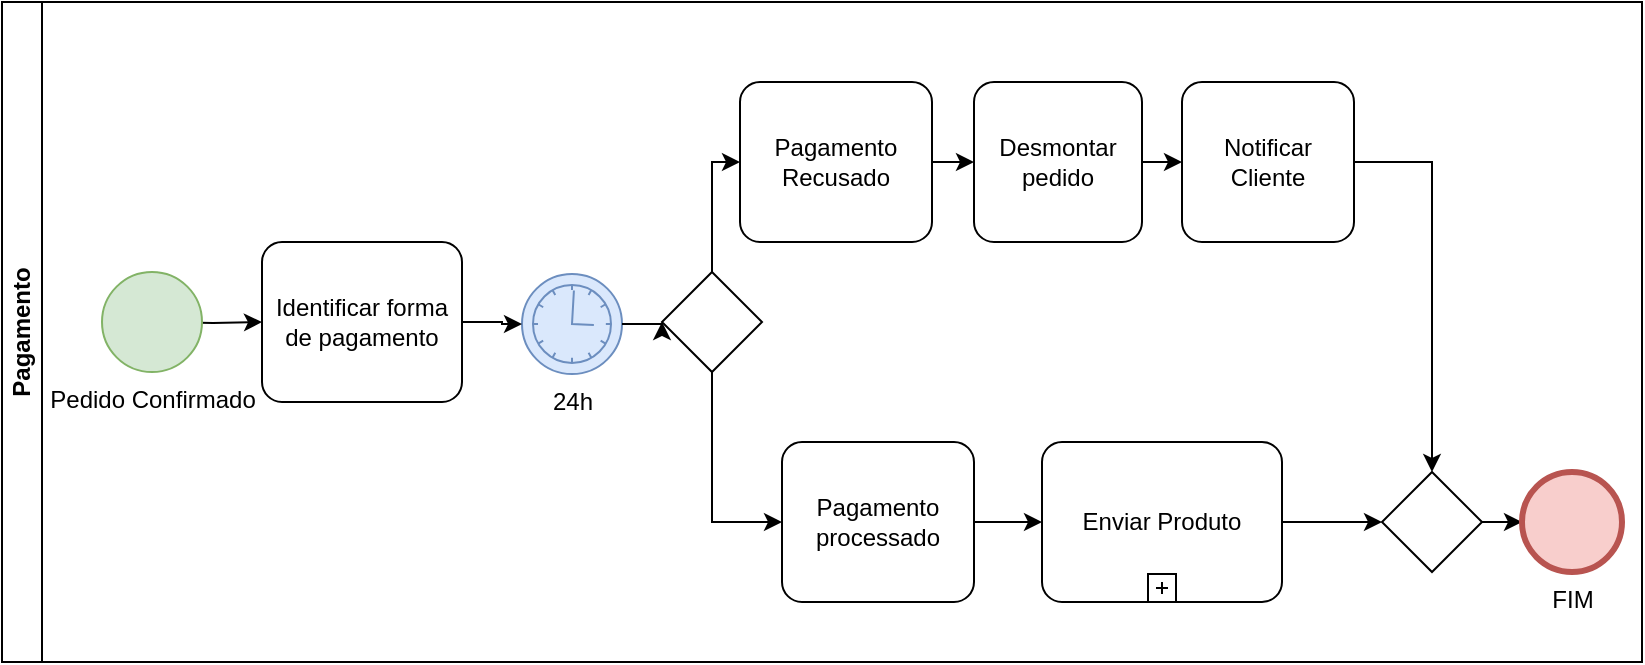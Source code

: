 <mxfile version="24.0.2" type="google">
  <diagram name="Página-1" id="OjZT7pI5maj-f8U6zp7q">
    <mxGraphModel dx="1035" dy="1691" grid="1" gridSize="10" guides="1" tooltips="1" connect="1" arrows="1" fold="1" page="1" pageScale="1" pageWidth="827" pageHeight="1169" math="0" shadow="0">
      <root>
        <mxCell id="0" />
        <mxCell id="1" parent="0" />
        <mxCell id="cxyJaT6dFI7wuqc5qWj--47" value="Pagamento" style="swimlane;startSize=20;horizontal=0;html=1;whiteSpace=wrap;" vertex="1" parent="1">
          <mxGeometry y="-10" width="820" height="330" as="geometry" />
        </mxCell>
        <mxCell id="cxyJaT6dFI7wuqc5qWj--3" value="Identificar forma de pagamento" style="points=[[0.25,0,0],[0.5,0,0],[0.75,0,0],[1,0.25,0],[1,0.5,0],[1,0.75,0],[0.75,1,0],[0.5,1,0],[0.25,1,0],[0,0.75,0],[0,0.5,0],[0,0.25,0]];shape=mxgraph.bpmn.task;whiteSpace=wrap;rectStyle=rounded;size=10;html=1;container=1;expand=0;collapsible=0;taskMarker=abstract;" vertex="1" parent="cxyJaT6dFI7wuqc5qWj--47">
          <mxGeometry x="130" y="120" width="100" height="80" as="geometry" />
        </mxCell>
        <mxCell id="cxyJaT6dFI7wuqc5qWj--4" value="24h" style="points=[[0.145,0.145,0],[0.5,0,0],[0.855,0.145,0],[1,0.5,0],[0.855,0.855,0],[0.5,1,0],[0.145,0.855,0],[0,0.5,0]];shape=mxgraph.bpmn.event;html=1;verticalLabelPosition=bottom;labelBackgroundColor=#ffffff;verticalAlign=top;align=center;perimeter=ellipsePerimeter;outlineConnect=0;aspect=fixed;outline=standard;symbol=timer;fillColor=#dae8fc;strokeColor=#6c8ebf;" vertex="1" parent="cxyJaT6dFI7wuqc5qWj--47">
          <mxGeometry x="260" y="136" width="50" height="50" as="geometry" />
        </mxCell>
        <mxCell id="cxyJaT6dFI7wuqc5qWj--12" style="edgeStyle=orthogonalEdgeStyle;rounded=0;orthogonalLoop=1;jettySize=auto;html=1;entryX=0;entryY=0.5;entryDx=0;entryDy=0;entryPerimeter=0;" edge="1" parent="cxyJaT6dFI7wuqc5qWj--47" target="cxyJaT6dFI7wuqc5qWj--3">
          <mxGeometry relative="1" as="geometry">
            <mxPoint x="80" y="160.0" as="sourcePoint" />
          </mxGeometry>
        </mxCell>
        <mxCell id="cxyJaT6dFI7wuqc5qWj--20" value="Pagamento processado" style="points=[[0.25,0,0],[0.5,0,0],[0.75,0,0],[1,0.25,0],[1,0.5,0],[1,0.75,0],[0.75,1,0],[0.5,1,0],[0.25,1,0],[0,0.75,0],[0,0.5,0],[0,0.25,0]];shape=mxgraph.bpmn.task;whiteSpace=wrap;rectStyle=rounded;size=10;html=1;container=1;expand=0;collapsible=0;taskMarker=abstract;" vertex="1" parent="cxyJaT6dFI7wuqc5qWj--47">
          <mxGeometry x="390" y="220" width="96" height="80" as="geometry" />
        </mxCell>
        <mxCell id="cxyJaT6dFI7wuqc5qWj--23" value="" style="points=[[0.25,0.25,0],[0.5,0,0],[0.75,0.25,0],[1,0.5,0],[0.75,0.75,0],[0.5,1,0],[0.25,0.75,0],[0,0.5,0]];shape=mxgraph.bpmn.gateway2;html=1;verticalLabelPosition=bottom;labelBackgroundColor=#ffffff;verticalAlign=top;align=center;perimeter=rhombusPerimeter;outlineConnect=0;outline=none;symbol=none;" vertex="1" parent="cxyJaT6dFI7wuqc5qWj--47">
          <mxGeometry x="330" y="135" width="50" height="50" as="geometry" />
        </mxCell>
        <mxCell id="cxyJaT6dFI7wuqc5qWj--24" style="edgeStyle=orthogonalEdgeStyle;rounded=0;orthogonalLoop=1;jettySize=auto;html=1;entryX=0;entryY=0.5;entryDx=0;entryDy=0;entryPerimeter=0;" edge="1" parent="cxyJaT6dFI7wuqc5qWj--47" source="cxyJaT6dFI7wuqc5qWj--3" target="cxyJaT6dFI7wuqc5qWj--4">
          <mxGeometry relative="1" as="geometry">
            <mxPoint x="250" y="160" as="targetPoint" />
          </mxGeometry>
        </mxCell>
        <mxCell id="cxyJaT6dFI7wuqc5qWj--26" style="edgeStyle=orthogonalEdgeStyle;rounded=0;orthogonalLoop=1;jettySize=auto;html=1;entryX=0;entryY=0.5;entryDx=0;entryDy=0;entryPerimeter=0;" edge="1" parent="cxyJaT6dFI7wuqc5qWj--47" source="cxyJaT6dFI7wuqc5qWj--4" target="cxyJaT6dFI7wuqc5qWj--23">
          <mxGeometry relative="1" as="geometry" />
        </mxCell>
        <mxCell id="cxyJaT6dFI7wuqc5qWj--37" style="edgeStyle=orthogonalEdgeStyle;rounded=0;orthogonalLoop=1;jettySize=auto;html=1;entryX=0;entryY=0.5;entryDx=0;entryDy=0;entryPerimeter=0;exitX=0.5;exitY=0;exitDx=0;exitDy=0;exitPerimeter=0;" edge="1" parent="cxyJaT6dFI7wuqc5qWj--47" source="cxyJaT6dFI7wuqc5qWj--23" target="cxyJaT6dFI7wuqc5qWj--27">
          <mxGeometry relative="1" as="geometry">
            <mxPoint x="380" y="80.0" as="targetPoint" />
            <Array as="points">
              <mxPoint x="355" y="80" />
            </Array>
          </mxGeometry>
        </mxCell>
        <mxCell id="cxyJaT6dFI7wuqc5qWj--41" style="edgeStyle=orthogonalEdgeStyle;rounded=0;orthogonalLoop=1;jettySize=auto;html=1;entryX=0;entryY=0.5;entryDx=0;entryDy=0;entryPerimeter=0;exitX=0.5;exitY=1;exitDx=0;exitDy=0;exitPerimeter=0;" edge="1" parent="cxyJaT6dFI7wuqc5qWj--47" source="cxyJaT6dFI7wuqc5qWj--23" target="cxyJaT6dFI7wuqc5qWj--20">
          <mxGeometry relative="1" as="geometry" />
        </mxCell>
        <mxCell id="cxyJaT6dFI7wuqc5qWj--1" value="Pedido Confirmado" style="points=[[0.145,0.145,0],[0.5,0,0],[0.855,0.145,0],[1,0.5,0],[0.855,0.855,0],[0.5,1,0],[0.145,0.855,0],[0,0.5,0]];shape=mxgraph.bpmn.event;html=1;verticalLabelPosition=bottom;labelBackgroundColor=#ffffff;verticalAlign=top;align=center;perimeter=ellipsePerimeter;outlineConnect=0;aspect=fixed;outline=standard;symbol=general;fillColor=#d5e8d4;strokeColor=#82b366;" vertex="1" parent="cxyJaT6dFI7wuqc5qWj--47">
          <mxGeometry x="50" y="135" width="50" height="50" as="geometry" />
        </mxCell>
        <mxCell id="cxyJaT6dFI7wuqc5qWj--27" value="Pagamento Recusado" style="points=[[0.25,0,0],[0.5,0,0],[0.75,0,0],[1,0.25,0],[1,0.5,0],[1,0.75,0],[0.75,1,0],[0.5,1,0],[0.25,1,0],[0,0.75,0],[0,0.5,0],[0,0.25,0]];shape=mxgraph.bpmn.task;whiteSpace=wrap;rectStyle=rounded;size=10;html=1;container=1;expand=0;collapsible=0;taskMarker=abstract;" vertex="1" parent="cxyJaT6dFI7wuqc5qWj--47">
          <mxGeometry x="369" y="40" width="96" height="80" as="geometry" />
        </mxCell>
        <mxCell id="cxyJaT6dFI7wuqc5qWj--44" value="Desmontar pedido" style="points=[[0.25,0,0],[0.5,0,0],[0.75,0,0],[1,0.25,0],[1,0.5,0],[1,0.75,0],[0.75,1,0],[0.5,1,0],[0.25,1,0],[0,0.75,0],[0,0.5,0],[0,0.25,0]];shape=mxgraph.bpmn.task;whiteSpace=wrap;rectStyle=rounded;size=10;html=1;container=1;expand=0;collapsible=0;taskMarker=abstract;" vertex="1" parent="cxyJaT6dFI7wuqc5qWj--47">
          <mxGeometry x="486" y="40" width="84" height="80" as="geometry" />
        </mxCell>
        <mxCell id="cxyJaT6dFI7wuqc5qWj--46" style="edgeStyle=orthogonalEdgeStyle;rounded=0;orthogonalLoop=1;jettySize=auto;html=1;entryX=0;entryY=0.5;entryDx=0;entryDy=0;entryPerimeter=0;exitX=1;exitY=0.5;exitDx=0;exitDy=0;exitPerimeter=0;" edge="1" parent="cxyJaT6dFI7wuqc5qWj--47" source="cxyJaT6dFI7wuqc5qWj--27" target="cxyJaT6dFI7wuqc5qWj--44">
          <mxGeometry relative="1" as="geometry">
            <mxPoint x="476" y="80.0" as="sourcePoint" />
            <mxPoint x="506" y="80.0" as="targetPoint" />
          </mxGeometry>
        </mxCell>
        <mxCell id="cxyJaT6dFI7wuqc5qWj--29" value="Notificar Cliente" style="points=[[0.25,0,0],[0.5,0,0],[0.75,0,0],[1,0.25,0],[1,0.5,0],[1,0.75,0],[0.75,1,0],[0.5,1,0],[0.25,1,0],[0,0.75,0],[0,0.5,0],[0,0.25,0]];shape=mxgraph.bpmn.task;whiteSpace=wrap;rectStyle=rounded;size=10;html=1;container=1;expand=0;collapsible=0;taskMarker=abstract;" vertex="1" parent="cxyJaT6dFI7wuqc5qWj--47">
          <mxGeometry x="590" y="40" width="86" height="80" as="geometry" />
        </mxCell>
        <mxCell id="cxyJaT6dFI7wuqc5qWj--45" style="edgeStyle=orthogonalEdgeStyle;rounded=0;orthogonalLoop=1;jettySize=auto;html=1;exitX=1;exitY=0.5;exitDx=0;exitDy=0;exitPerimeter=0;entryX=0;entryY=0.5;entryDx=0;entryDy=0;entryPerimeter=0;" edge="1" parent="cxyJaT6dFI7wuqc5qWj--47" source="cxyJaT6dFI7wuqc5qWj--44" target="cxyJaT6dFI7wuqc5qWj--29">
          <mxGeometry relative="1" as="geometry">
            <mxPoint x="603" y="80" as="sourcePoint" />
            <mxPoint x="614.0" y="80.0" as="targetPoint" />
          </mxGeometry>
        </mxCell>
        <mxCell id="cxyJaT6dFI7wuqc5qWj--11" value="Enviar Produto" style="points=[[0.25,0,0],[0.5,0,0],[0.75,0,0],[1,0.25,0],[1,0.5,0],[1,0.75,0],[0.75,1,0],[0.5,1,0],[0.25,1,0],[0,0.75,0],[0,0.5,0],[0,0.25,0]];shape=mxgraph.bpmn.task;whiteSpace=wrap;rectStyle=rounded;size=10;html=1;container=1;expand=0;collapsible=0;taskMarker=abstract;isLoopSub=1;" vertex="1" parent="cxyJaT6dFI7wuqc5qWj--47">
          <mxGeometry x="520" y="220" width="120" height="80" as="geometry" />
        </mxCell>
        <mxCell id="cxyJaT6dFI7wuqc5qWj--43" style="edgeStyle=orthogonalEdgeStyle;rounded=0;orthogonalLoop=1;jettySize=auto;html=1;entryX=0;entryY=0.5;entryDx=0;entryDy=0;entryPerimeter=0;" edge="1" parent="cxyJaT6dFI7wuqc5qWj--47" source="cxyJaT6dFI7wuqc5qWj--11" target="cxyJaT6dFI7wuqc5qWj--13">
          <mxGeometry relative="1" as="geometry" />
        </mxCell>
        <mxCell id="cxyJaT6dFI7wuqc5qWj--13" value="" style="points=[[0.25,0.25,0],[0.5,0,0],[0.75,0.25,0],[1,0.5,0],[0.75,0.75,0],[0.5,1,0],[0.25,0.75,0],[0,0.5,0]];shape=mxgraph.bpmn.gateway2;html=1;verticalLabelPosition=bottom;labelBackgroundColor=#ffffff;verticalAlign=top;align=center;perimeter=rhombusPerimeter;outlineConnect=0;outline=none;symbol=none;" vertex="1" parent="cxyJaT6dFI7wuqc5qWj--47">
          <mxGeometry x="690" y="235" width="50" height="50" as="geometry" />
        </mxCell>
        <mxCell id="cxyJaT6dFI7wuqc5qWj--39" style="edgeStyle=orthogonalEdgeStyle;rounded=0;orthogonalLoop=1;jettySize=auto;html=1;entryX=0;entryY=0.5;entryDx=0;entryDy=0;entryPerimeter=0;" edge="1" parent="cxyJaT6dFI7wuqc5qWj--47" source="cxyJaT6dFI7wuqc5qWj--13" target="cxyJaT6dFI7wuqc5qWj--18">
          <mxGeometry relative="1" as="geometry" />
        </mxCell>
        <mxCell id="cxyJaT6dFI7wuqc5qWj--18" value="FIM" style="points=[[0.145,0.145,0],[0.5,0,0],[0.855,0.145,0],[1,0.5,0],[0.855,0.855,0],[0.5,1,0],[0.145,0.855,0],[0,0.5,0]];shape=mxgraph.bpmn.event;html=1;verticalLabelPosition=bottom;labelBackgroundColor=#ffffff;verticalAlign=top;align=center;perimeter=ellipsePerimeter;outlineConnect=0;aspect=fixed;outline=end;symbol=terminate2;fillColor=#f8cecc;strokeColor=#b85450;" vertex="1" parent="cxyJaT6dFI7wuqc5qWj--47">
          <mxGeometry x="760" y="235" width="50" height="50" as="geometry" />
        </mxCell>
        <mxCell id="cxyJaT6dFI7wuqc5qWj--42" style="edgeStyle=orthogonalEdgeStyle;rounded=0;orthogonalLoop=1;jettySize=auto;html=1;" edge="1" parent="cxyJaT6dFI7wuqc5qWj--47" source="cxyJaT6dFI7wuqc5qWj--20" target="cxyJaT6dFI7wuqc5qWj--11">
          <mxGeometry relative="1" as="geometry" />
        </mxCell>
        <mxCell id="cxyJaT6dFI7wuqc5qWj--57" style="edgeStyle=orthogonalEdgeStyle;rounded=0;orthogonalLoop=1;jettySize=auto;html=1;entryX=0.5;entryY=0;entryDx=0;entryDy=0;entryPerimeter=0;" edge="1" parent="cxyJaT6dFI7wuqc5qWj--47" source="cxyJaT6dFI7wuqc5qWj--29" target="cxyJaT6dFI7wuqc5qWj--13">
          <mxGeometry relative="1" as="geometry" />
        </mxCell>
      </root>
    </mxGraphModel>
  </diagram>
</mxfile>

